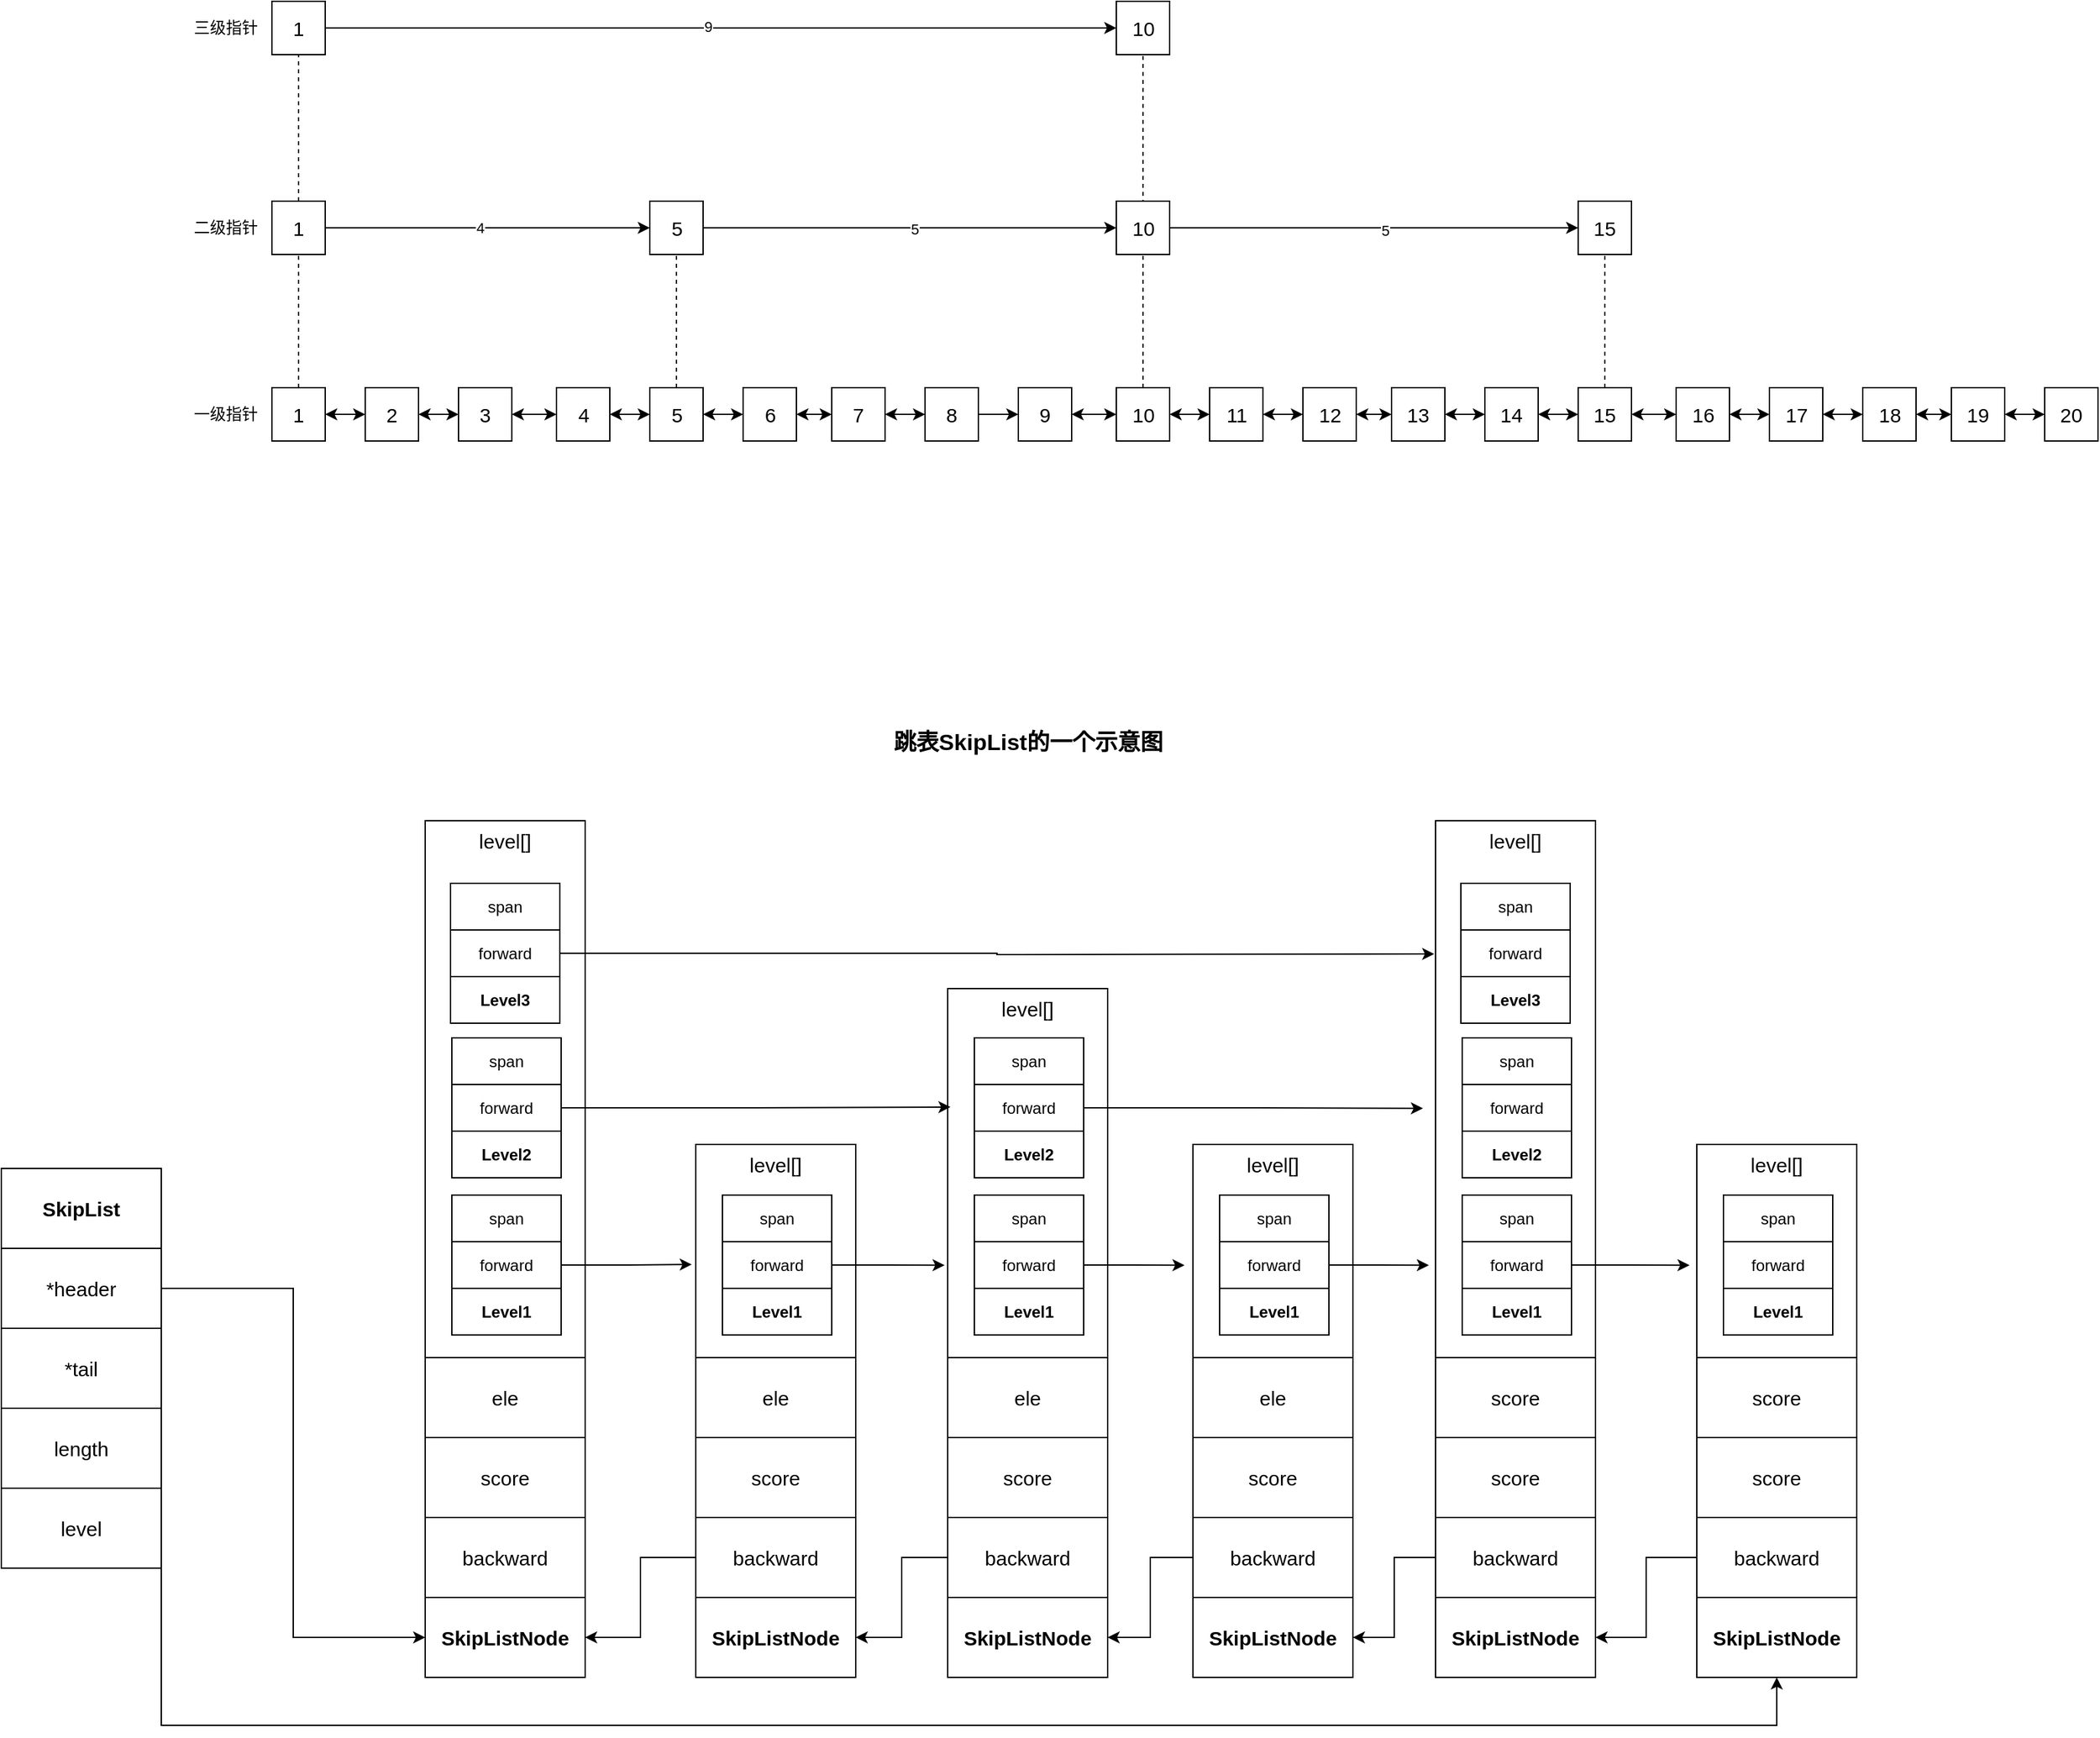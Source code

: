 <mxfile version="24.7.10">
  <diagram name="第 1 页" id="0qoJYBnCzfJsO3U_4i1J">
    <mxGraphModel dx="2778" dy="1525" grid="0" gridSize="10" guides="1" tooltips="1" connect="1" arrows="1" fold="1" page="0" pageScale="1" pageWidth="827" pageHeight="1169" math="0" shadow="0">
      <root>
        <mxCell id="0" />
        <mxCell id="1" parent="0" />
        <mxCell id="F0Dnd6pqvIeHIEO3UCSV-21" style="edgeStyle=orthogonalEdgeStyle;rounded=0;orthogonalLoop=1;jettySize=auto;html=1;exitX=1;exitY=0.5;exitDx=0;exitDy=0;entryX=0;entryY=0.5;entryDx=0;entryDy=0;startArrow=classic;startFill=1;" parent="1" source="F0Dnd6pqvIeHIEO3UCSV-1" target="F0Dnd6pqvIeHIEO3UCSV-2" edge="1">
          <mxGeometry relative="1" as="geometry" />
        </mxCell>
        <mxCell id="F0Dnd6pqvIeHIEO3UCSV-42" style="edgeStyle=orthogonalEdgeStyle;rounded=0;orthogonalLoop=1;jettySize=auto;html=1;exitX=0.5;exitY=0;exitDx=0;exitDy=0;entryX=0.5;entryY=1;entryDx=0;entryDy=0;endArrow=none;endFill=0;dashed=1;" parent="1" source="F0Dnd6pqvIeHIEO3UCSV-44" target="F0Dnd6pqvIeHIEO3UCSV-40" edge="1">
          <mxGeometry relative="1" as="geometry" />
        </mxCell>
        <mxCell id="F0Dnd6pqvIeHIEO3UCSV-1" value="1" style="rounded=0;whiteSpace=wrap;html=1;fontSize=15;" parent="1" vertex="1">
          <mxGeometry x="120" y="430" width="40" height="40" as="geometry" />
        </mxCell>
        <mxCell id="F0Dnd6pqvIeHIEO3UCSV-22" style="edgeStyle=orthogonalEdgeStyle;rounded=0;orthogonalLoop=1;jettySize=auto;html=1;exitX=1;exitY=0.5;exitDx=0;exitDy=0;entryX=0;entryY=0.5;entryDx=0;entryDy=0;startArrow=classic;startFill=1;" parent="1" source="F0Dnd6pqvIeHIEO3UCSV-2" target="F0Dnd6pqvIeHIEO3UCSV-3" edge="1">
          <mxGeometry relative="1" as="geometry" />
        </mxCell>
        <mxCell id="F0Dnd6pqvIeHIEO3UCSV-2" value="2" style="rounded=0;whiteSpace=wrap;html=1;fontSize=15;" parent="1" vertex="1">
          <mxGeometry x="190" y="430" width="40" height="40" as="geometry" />
        </mxCell>
        <mxCell id="F0Dnd6pqvIeHIEO3UCSV-23" style="edgeStyle=orthogonalEdgeStyle;rounded=0;orthogonalLoop=1;jettySize=auto;html=1;exitX=1;exitY=0.5;exitDx=0;exitDy=0;entryX=0;entryY=0.5;entryDx=0;entryDy=0;startArrow=classic;startFill=1;" parent="1" source="F0Dnd6pqvIeHIEO3UCSV-3" target="F0Dnd6pqvIeHIEO3UCSV-4" edge="1">
          <mxGeometry relative="1" as="geometry" />
        </mxCell>
        <mxCell id="F0Dnd6pqvIeHIEO3UCSV-3" value="3" style="rounded=0;whiteSpace=wrap;html=1;fontSize=15;" parent="1" vertex="1">
          <mxGeometry x="260" y="430" width="40" height="40" as="geometry" />
        </mxCell>
        <mxCell id="F0Dnd6pqvIeHIEO3UCSV-24" style="edgeStyle=orthogonalEdgeStyle;rounded=0;orthogonalLoop=1;jettySize=auto;html=1;exitX=1;exitY=0.5;exitDx=0;exitDy=0;entryX=0;entryY=0.5;entryDx=0;entryDy=0;startArrow=classic;startFill=1;" parent="1" source="F0Dnd6pqvIeHIEO3UCSV-4" target="F0Dnd6pqvIeHIEO3UCSV-5" edge="1">
          <mxGeometry relative="1" as="geometry" />
        </mxCell>
        <mxCell id="F0Dnd6pqvIeHIEO3UCSV-4" value="4" style="rounded=0;whiteSpace=wrap;html=1;fontSize=15;" parent="1" vertex="1">
          <mxGeometry x="333.5" y="430" width="40" height="40" as="geometry" />
        </mxCell>
        <mxCell id="F0Dnd6pqvIeHIEO3UCSV-25" style="edgeStyle=orthogonalEdgeStyle;rounded=0;orthogonalLoop=1;jettySize=auto;html=1;exitX=1;exitY=0.5;exitDx=0;exitDy=0;entryX=0;entryY=0.5;entryDx=0;entryDy=0;startArrow=classic;startFill=1;" parent="1" source="F0Dnd6pqvIeHIEO3UCSV-5" target="F0Dnd6pqvIeHIEO3UCSV-6" edge="1">
          <mxGeometry relative="1" as="geometry" />
        </mxCell>
        <mxCell id="F0Dnd6pqvIeHIEO3UCSV-59" style="edgeStyle=orthogonalEdgeStyle;rounded=0;orthogonalLoop=1;jettySize=auto;html=1;exitX=0.5;exitY=0;exitDx=0;exitDy=0;entryX=0.5;entryY=1;entryDx=0;entryDy=0;dashed=1;endArrow=none;endFill=0;" parent="1" source="F0Dnd6pqvIeHIEO3UCSV-5" target="F0Dnd6pqvIeHIEO3UCSV-48" edge="1">
          <mxGeometry relative="1" as="geometry" />
        </mxCell>
        <mxCell id="F0Dnd6pqvIeHIEO3UCSV-5" value="5" style="rounded=0;whiteSpace=wrap;html=1;fontSize=15;" parent="1" vertex="1">
          <mxGeometry x="403.5" y="430" width="40" height="40" as="geometry" />
        </mxCell>
        <mxCell id="F0Dnd6pqvIeHIEO3UCSV-26" style="edgeStyle=orthogonalEdgeStyle;rounded=0;orthogonalLoop=1;jettySize=auto;html=1;exitX=1;exitY=0.5;exitDx=0;exitDy=0;entryX=0;entryY=0.5;entryDx=0;entryDy=0;startArrow=classic;startFill=1;" parent="1" source="F0Dnd6pqvIeHIEO3UCSV-6" target="F0Dnd6pqvIeHIEO3UCSV-7" edge="1">
          <mxGeometry relative="1" as="geometry" />
        </mxCell>
        <mxCell id="F0Dnd6pqvIeHIEO3UCSV-6" value="6" style="rounded=0;whiteSpace=wrap;html=1;fontSize=15;" parent="1" vertex="1">
          <mxGeometry x="473.5" y="430" width="40" height="40" as="geometry" />
        </mxCell>
        <mxCell id="F0Dnd6pqvIeHIEO3UCSV-27" style="edgeStyle=orthogonalEdgeStyle;rounded=0;orthogonalLoop=1;jettySize=auto;html=1;exitX=1;exitY=0.5;exitDx=0;exitDy=0;entryX=0;entryY=0.5;entryDx=0;entryDy=0;startArrow=classic;startFill=1;" parent="1" source="F0Dnd6pqvIeHIEO3UCSV-7" target="F0Dnd6pqvIeHIEO3UCSV-8" edge="1">
          <mxGeometry relative="1" as="geometry" />
        </mxCell>
        <mxCell id="F0Dnd6pqvIeHIEO3UCSV-7" value="7" style="rounded=0;whiteSpace=wrap;html=1;fontSize=15;" parent="1" vertex="1">
          <mxGeometry x="540" y="430" width="40" height="40" as="geometry" />
        </mxCell>
        <mxCell id="F0Dnd6pqvIeHIEO3UCSV-28" style="edgeStyle=orthogonalEdgeStyle;rounded=0;orthogonalLoop=1;jettySize=auto;html=1;exitX=1;exitY=0.5;exitDx=0;exitDy=0;entryX=0;entryY=0.5;entryDx=0;entryDy=0;" parent="1" source="F0Dnd6pqvIeHIEO3UCSV-8" target="F0Dnd6pqvIeHIEO3UCSV-9" edge="1">
          <mxGeometry relative="1" as="geometry" />
        </mxCell>
        <mxCell id="F0Dnd6pqvIeHIEO3UCSV-8" value="8" style="rounded=0;whiteSpace=wrap;html=1;fontSize=15;" parent="1" vertex="1">
          <mxGeometry x="610" y="430" width="40" height="40" as="geometry" />
        </mxCell>
        <mxCell id="F0Dnd6pqvIeHIEO3UCSV-29" style="edgeStyle=orthogonalEdgeStyle;rounded=0;orthogonalLoop=1;jettySize=auto;html=1;exitX=1;exitY=0.5;exitDx=0;exitDy=0;startArrow=classic;startFill=1;" parent="1" source="F0Dnd6pqvIeHIEO3UCSV-9" target="F0Dnd6pqvIeHIEO3UCSV-10" edge="1">
          <mxGeometry relative="1" as="geometry" />
        </mxCell>
        <mxCell id="F0Dnd6pqvIeHIEO3UCSV-9" value="9" style="rounded=0;whiteSpace=wrap;html=1;fontSize=15;" parent="1" vertex="1">
          <mxGeometry x="680" y="430" width="40" height="40" as="geometry" />
        </mxCell>
        <mxCell id="F0Dnd6pqvIeHIEO3UCSV-30" style="edgeStyle=orthogonalEdgeStyle;rounded=0;orthogonalLoop=1;jettySize=auto;html=1;exitX=1;exitY=0.5;exitDx=0;exitDy=0;entryX=0;entryY=0.5;entryDx=0;entryDy=0;startArrow=classic;startFill=1;" parent="1" source="F0Dnd6pqvIeHIEO3UCSV-10" target="F0Dnd6pqvIeHIEO3UCSV-11" edge="1">
          <mxGeometry relative="1" as="geometry" />
        </mxCell>
        <mxCell id="F0Dnd6pqvIeHIEO3UCSV-57" style="edgeStyle=orthogonalEdgeStyle;rounded=0;orthogonalLoop=1;jettySize=auto;html=1;exitX=0.5;exitY=0;exitDx=0;exitDy=0;entryX=0.5;entryY=1;entryDx=0;entryDy=0;dashed=1;endArrow=none;endFill=0;" parent="1" source="F0Dnd6pqvIeHIEO3UCSV-10" target="F0Dnd6pqvIeHIEO3UCSV-41" edge="1">
          <mxGeometry relative="1" as="geometry" />
        </mxCell>
        <mxCell id="F0Dnd6pqvIeHIEO3UCSV-10" value="10" style="rounded=0;whiteSpace=wrap;html=1;fontSize=15;" parent="1" vertex="1">
          <mxGeometry x="753.5" y="430" width="40" height="40" as="geometry" />
        </mxCell>
        <mxCell id="F0Dnd6pqvIeHIEO3UCSV-31" style="edgeStyle=orthogonalEdgeStyle;rounded=0;orthogonalLoop=1;jettySize=auto;html=1;exitX=1;exitY=0.5;exitDx=0;exitDy=0;entryX=0;entryY=0.5;entryDx=0;entryDy=0;startArrow=classic;startFill=1;" parent="1" source="F0Dnd6pqvIeHIEO3UCSV-11" target="F0Dnd6pqvIeHIEO3UCSV-12" edge="1">
          <mxGeometry relative="1" as="geometry" />
        </mxCell>
        <mxCell id="F0Dnd6pqvIeHIEO3UCSV-11" value="11" style="rounded=0;whiteSpace=wrap;html=1;fontSize=15;" parent="1" vertex="1">
          <mxGeometry x="823.5" y="430" width="40" height="40" as="geometry" />
        </mxCell>
        <mxCell id="F0Dnd6pqvIeHIEO3UCSV-32" style="edgeStyle=orthogonalEdgeStyle;rounded=0;orthogonalLoop=1;jettySize=auto;html=1;exitX=1;exitY=0.5;exitDx=0;exitDy=0;entryX=0;entryY=0.5;entryDx=0;entryDy=0;startArrow=classic;startFill=1;" parent="1" source="F0Dnd6pqvIeHIEO3UCSV-12" target="F0Dnd6pqvIeHIEO3UCSV-13" edge="1">
          <mxGeometry relative="1" as="geometry" />
        </mxCell>
        <mxCell id="F0Dnd6pqvIeHIEO3UCSV-12" value="12" style="rounded=0;whiteSpace=wrap;html=1;fontSize=15;" parent="1" vertex="1">
          <mxGeometry x="893.5" y="430" width="40" height="40" as="geometry" />
        </mxCell>
        <mxCell id="F0Dnd6pqvIeHIEO3UCSV-33" style="edgeStyle=orthogonalEdgeStyle;rounded=0;orthogonalLoop=1;jettySize=auto;html=1;exitX=1;exitY=0.5;exitDx=0;exitDy=0;startArrow=classic;startFill=1;" parent="1" source="F0Dnd6pqvIeHIEO3UCSV-13" target="F0Dnd6pqvIeHIEO3UCSV-14" edge="1">
          <mxGeometry relative="1" as="geometry" />
        </mxCell>
        <mxCell id="F0Dnd6pqvIeHIEO3UCSV-13" value="13" style="rounded=0;whiteSpace=wrap;html=1;fontSize=15;" parent="1" vertex="1">
          <mxGeometry x="960" y="430" width="40" height="40" as="geometry" />
        </mxCell>
        <mxCell id="F0Dnd6pqvIeHIEO3UCSV-34" style="edgeStyle=orthogonalEdgeStyle;rounded=0;orthogonalLoop=1;jettySize=auto;html=1;exitX=1;exitY=0.5;exitDx=0;exitDy=0;entryX=0;entryY=0.5;entryDx=0;entryDy=0;startArrow=classic;startFill=1;" parent="1" source="F0Dnd6pqvIeHIEO3UCSV-14" target="F0Dnd6pqvIeHIEO3UCSV-15" edge="1">
          <mxGeometry relative="1" as="geometry" />
        </mxCell>
        <mxCell id="F0Dnd6pqvIeHIEO3UCSV-14" value="14" style="rounded=0;whiteSpace=wrap;html=1;fontSize=15;" parent="1" vertex="1">
          <mxGeometry x="1030" y="430" width="40" height="40" as="geometry" />
        </mxCell>
        <mxCell id="F0Dnd6pqvIeHIEO3UCSV-35" style="edgeStyle=orthogonalEdgeStyle;rounded=0;orthogonalLoop=1;jettySize=auto;html=1;exitX=1;exitY=0.5;exitDx=0;exitDy=0;startArrow=classic;startFill=1;" parent="1" source="F0Dnd6pqvIeHIEO3UCSV-15" target="F0Dnd6pqvIeHIEO3UCSV-16" edge="1">
          <mxGeometry relative="1" as="geometry" />
        </mxCell>
        <mxCell id="F0Dnd6pqvIeHIEO3UCSV-58" style="edgeStyle=orthogonalEdgeStyle;rounded=0;orthogonalLoop=1;jettySize=auto;html=1;exitX=0.5;exitY=0;exitDx=0;exitDy=0;entryX=0.5;entryY=1;entryDx=0;entryDy=0;dashed=1;endArrow=none;endFill=0;" parent="1" source="F0Dnd6pqvIeHIEO3UCSV-15" target="F0Dnd6pqvIeHIEO3UCSV-54" edge="1">
          <mxGeometry relative="1" as="geometry" />
        </mxCell>
        <mxCell id="F0Dnd6pqvIeHIEO3UCSV-15" value="15" style="rounded=0;whiteSpace=wrap;html=1;fontSize=15;" parent="1" vertex="1">
          <mxGeometry x="1100" y="430" width="40" height="40" as="geometry" />
        </mxCell>
        <mxCell id="F0Dnd6pqvIeHIEO3UCSV-36" style="edgeStyle=orthogonalEdgeStyle;rounded=0;orthogonalLoop=1;jettySize=auto;html=1;exitX=1;exitY=0.5;exitDx=0;exitDy=0;entryX=0;entryY=0.5;entryDx=0;entryDy=0;startArrow=classic;startFill=1;" parent="1" source="F0Dnd6pqvIeHIEO3UCSV-16" target="F0Dnd6pqvIeHIEO3UCSV-17" edge="1">
          <mxGeometry relative="1" as="geometry" />
        </mxCell>
        <mxCell id="F0Dnd6pqvIeHIEO3UCSV-16" value="16" style="rounded=0;whiteSpace=wrap;html=1;fontSize=15;" parent="1" vertex="1">
          <mxGeometry x="1173.5" y="430" width="40" height="40" as="geometry" />
        </mxCell>
        <mxCell id="F0Dnd6pqvIeHIEO3UCSV-37" style="edgeStyle=orthogonalEdgeStyle;rounded=0;orthogonalLoop=1;jettySize=auto;html=1;exitX=1;exitY=0.5;exitDx=0;exitDy=0;entryX=0;entryY=0.5;entryDx=0;entryDy=0;startArrow=classic;startFill=1;" parent="1" source="F0Dnd6pqvIeHIEO3UCSV-17" target="F0Dnd6pqvIeHIEO3UCSV-18" edge="1">
          <mxGeometry relative="1" as="geometry" />
        </mxCell>
        <mxCell id="F0Dnd6pqvIeHIEO3UCSV-17" value="17" style="rounded=0;whiteSpace=wrap;html=1;fontSize=15;" parent="1" vertex="1">
          <mxGeometry x="1243.5" y="430" width="40" height="40" as="geometry" />
        </mxCell>
        <mxCell id="F0Dnd6pqvIeHIEO3UCSV-38" style="edgeStyle=orthogonalEdgeStyle;rounded=0;orthogonalLoop=1;jettySize=auto;html=1;exitX=1;exitY=0.5;exitDx=0;exitDy=0;entryX=0;entryY=0.5;entryDx=0;entryDy=0;startArrow=classic;startFill=1;" parent="1" source="F0Dnd6pqvIeHIEO3UCSV-18" target="F0Dnd6pqvIeHIEO3UCSV-19" edge="1">
          <mxGeometry relative="1" as="geometry" />
        </mxCell>
        <mxCell id="F0Dnd6pqvIeHIEO3UCSV-18" value="18" style="rounded=0;whiteSpace=wrap;html=1;fontSize=15;" parent="1" vertex="1">
          <mxGeometry x="1313.5" y="430" width="40" height="40" as="geometry" />
        </mxCell>
        <mxCell id="F0Dnd6pqvIeHIEO3UCSV-39" style="edgeStyle=orthogonalEdgeStyle;rounded=0;orthogonalLoop=1;jettySize=auto;html=1;exitX=1;exitY=0.5;exitDx=0;exitDy=0;entryX=0;entryY=0.5;entryDx=0;entryDy=0;startArrow=classic;startFill=1;" parent="1" source="F0Dnd6pqvIeHIEO3UCSV-19" target="F0Dnd6pqvIeHIEO3UCSV-20" edge="1">
          <mxGeometry relative="1" as="geometry" />
        </mxCell>
        <mxCell id="F0Dnd6pqvIeHIEO3UCSV-19" value="19" style="rounded=0;whiteSpace=wrap;html=1;fontSize=15;" parent="1" vertex="1">
          <mxGeometry x="1380" y="430" width="40" height="40" as="geometry" />
        </mxCell>
        <mxCell id="F0Dnd6pqvIeHIEO3UCSV-20" value="20" style="rounded=0;whiteSpace=wrap;html=1;fontSize=15;" parent="1" vertex="1">
          <mxGeometry x="1450" y="430" width="40" height="40" as="geometry" />
        </mxCell>
        <mxCell id="F0Dnd6pqvIeHIEO3UCSV-43" style="edgeStyle=orthogonalEdgeStyle;rounded=0;orthogonalLoop=1;jettySize=auto;html=1;exitX=1;exitY=0.5;exitDx=0;exitDy=0;entryX=0;entryY=0.5;entryDx=0;entryDy=0;" parent="1" source="F0Dnd6pqvIeHIEO3UCSV-40" target="F0Dnd6pqvIeHIEO3UCSV-41" edge="1">
          <mxGeometry relative="1" as="geometry" />
        </mxCell>
        <mxCell id="F0Dnd6pqvIeHIEO3UCSV-47" value="9" style="edgeLabel;html=1;align=center;verticalAlign=middle;resizable=0;points=[];" parent="F0Dnd6pqvIeHIEO3UCSV-43" vertex="1" connectable="0">
          <mxGeometry x="-0.035" y="1" relative="1" as="geometry">
            <mxPoint as="offset" />
          </mxGeometry>
        </mxCell>
        <mxCell id="F0Dnd6pqvIeHIEO3UCSV-40" value="1" style="rounded=0;whiteSpace=wrap;html=1;fontSize=15;" parent="1" vertex="1">
          <mxGeometry x="120" y="140" width="40" height="40" as="geometry" />
        </mxCell>
        <mxCell id="F0Dnd6pqvIeHIEO3UCSV-41" value="10" style="rounded=0;whiteSpace=wrap;html=1;fontSize=15;" parent="1" vertex="1">
          <mxGeometry x="753.5" y="140" width="40" height="40" as="geometry" />
        </mxCell>
        <mxCell id="F0Dnd6pqvIeHIEO3UCSV-45" value="" style="edgeStyle=orthogonalEdgeStyle;rounded=0;orthogonalLoop=1;jettySize=auto;html=1;exitX=0.5;exitY=0;exitDx=0;exitDy=0;entryX=0.5;entryY=1;entryDx=0;entryDy=0;endArrow=none;endFill=0;dashed=1;" parent="1" source="F0Dnd6pqvIeHIEO3UCSV-1" target="F0Dnd6pqvIeHIEO3UCSV-44" edge="1">
          <mxGeometry relative="1" as="geometry">
            <mxPoint x="140" y="430" as="sourcePoint" />
            <mxPoint x="140" y="180" as="targetPoint" />
          </mxGeometry>
        </mxCell>
        <mxCell id="F0Dnd6pqvIeHIEO3UCSV-49" style="edgeStyle=orthogonalEdgeStyle;rounded=0;orthogonalLoop=1;jettySize=auto;html=1;exitX=1;exitY=0.5;exitDx=0;exitDy=0;entryX=0;entryY=0.5;entryDx=0;entryDy=0;" parent="1" source="F0Dnd6pqvIeHIEO3UCSV-44" target="F0Dnd6pqvIeHIEO3UCSV-48" edge="1">
          <mxGeometry relative="1" as="geometry" />
        </mxCell>
        <mxCell id="F0Dnd6pqvIeHIEO3UCSV-50" value="4" style="edgeLabel;html=1;align=center;verticalAlign=middle;resizable=0;points=[];" parent="F0Dnd6pqvIeHIEO3UCSV-49" vertex="1" connectable="0">
          <mxGeometry x="-0.048" relative="1" as="geometry">
            <mxPoint as="offset" />
          </mxGeometry>
        </mxCell>
        <mxCell id="F0Dnd6pqvIeHIEO3UCSV-44" value="1" style="rounded=0;whiteSpace=wrap;html=1;fontSize=15;" parent="1" vertex="1">
          <mxGeometry x="120" y="290" width="40" height="40" as="geometry" />
        </mxCell>
        <mxCell id="F0Dnd6pqvIeHIEO3UCSV-55" style="edgeStyle=orthogonalEdgeStyle;rounded=0;orthogonalLoop=1;jettySize=auto;html=1;exitX=1;exitY=0.5;exitDx=0;exitDy=0;entryX=0;entryY=0.5;entryDx=0;entryDy=0;" parent="1" source="F0Dnd6pqvIeHIEO3UCSV-46" target="F0Dnd6pqvIeHIEO3UCSV-54" edge="1">
          <mxGeometry relative="1" as="geometry" />
        </mxCell>
        <mxCell id="F0Dnd6pqvIeHIEO3UCSV-56" value="5" style="edgeLabel;html=1;align=center;verticalAlign=middle;resizable=0;points=[];" parent="F0Dnd6pqvIeHIEO3UCSV-55" vertex="1" connectable="0">
          <mxGeometry x="0.053" y="-2" relative="1" as="geometry">
            <mxPoint as="offset" />
          </mxGeometry>
        </mxCell>
        <mxCell id="F0Dnd6pqvIeHIEO3UCSV-46" value="10" style="rounded=0;whiteSpace=wrap;html=1;fontSize=15;" parent="1" vertex="1">
          <mxGeometry x="753.5" y="290" width="40" height="40" as="geometry" />
        </mxCell>
        <mxCell id="F0Dnd6pqvIeHIEO3UCSV-51" style="edgeStyle=orthogonalEdgeStyle;rounded=0;orthogonalLoop=1;jettySize=auto;html=1;exitX=1;exitY=0.5;exitDx=0;exitDy=0;" parent="1" source="F0Dnd6pqvIeHIEO3UCSV-48" target="F0Dnd6pqvIeHIEO3UCSV-46" edge="1">
          <mxGeometry relative="1" as="geometry" />
        </mxCell>
        <mxCell id="F0Dnd6pqvIeHIEO3UCSV-52" value="5" style="edgeLabel;html=1;align=center;verticalAlign=middle;resizable=0;points=[];" parent="F0Dnd6pqvIeHIEO3UCSV-51" vertex="1" connectable="0">
          <mxGeometry x="0.02" y="-1" relative="1" as="geometry">
            <mxPoint as="offset" />
          </mxGeometry>
        </mxCell>
        <mxCell id="F0Dnd6pqvIeHIEO3UCSV-48" value="5" style="rounded=0;whiteSpace=wrap;html=1;fontSize=15;" parent="1" vertex="1">
          <mxGeometry x="403.5" y="290" width="40" height="40" as="geometry" />
        </mxCell>
        <mxCell id="F0Dnd6pqvIeHIEO3UCSV-54" value="15" style="rounded=0;whiteSpace=wrap;html=1;fontSize=15;" parent="1" vertex="1">
          <mxGeometry x="1100" y="290" width="40" height="40" as="geometry" />
        </mxCell>
        <mxCell id="F0Dnd6pqvIeHIEO3UCSV-60" value="一级指针" style="text;html=1;align=center;verticalAlign=middle;resizable=0;points=[];autosize=1;strokeColor=none;fillColor=none;" parent="1" vertex="1">
          <mxGeometry x="50" y="435" width="70" height="30" as="geometry" />
        </mxCell>
        <mxCell id="F0Dnd6pqvIeHIEO3UCSV-61" value="二级指针" style="text;html=1;align=center;verticalAlign=middle;resizable=0;points=[];autosize=1;strokeColor=none;fillColor=none;" parent="1" vertex="1">
          <mxGeometry x="50" y="295" width="70" height="30" as="geometry" />
        </mxCell>
        <mxCell id="F0Dnd6pqvIeHIEO3UCSV-62" value="三级指针" style="text;html=1;align=center;verticalAlign=middle;resizable=0;points=[];autosize=1;strokeColor=none;fillColor=none;" parent="1" vertex="1">
          <mxGeometry x="50" y="145" width="70" height="30" as="geometry" />
        </mxCell>
        <mxCell id="F0Dnd6pqvIeHIEO3UCSV-68" value="" style="group" parent="1" vertex="1" connectable="0">
          <mxGeometry x="-83" y="1016" width="120" height="300" as="geometry" />
        </mxCell>
        <mxCell id="F0Dnd6pqvIeHIEO3UCSV-63" value="&lt;b&gt;SkipList&lt;/b&gt;" style="rounded=0;whiteSpace=wrap;html=1;fontSize=15;" parent="F0Dnd6pqvIeHIEO3UCSV-68" vertex="1">
          <mxGeometry width="120" height="60" as="geometry" />
        </mxCell>
        <mxCell id="F0Dnd6pqvIeHIEO3UCSV-64" value="*header" style="rounded=0;whiteSpace=wrap;html=1;fontSize=15;" parent="F0Dnd6pqvIeHIEO3UCSV-68" vertex="1">
          <mxGeometry y="60" width="120" height="60" as="geometry" />
        </mxCell>
        <mxCell id="F0Dnd6pqvIeHIEO3UCSV-65" value="*tail" style="rounded=0;whiteSpace=wrap;html=1;fontSize=15;" parent="F0Dnd6pqvIeHIEO3UCSV-68" vertex="1">
          <mxGeometry y="120" width="120" height="60" as="geometry" />
        </mxCell>
        <mxCell id="F0Dnd6pqvIeHIEO3UCSV-66" value="length" style="rounded=0;whiteSpace=wrap;html=1;fontSize=15;" parent="F0Dnd6pqvIeHIEO3UCSV-68" vertex="1">
          <mxGeometry y="180" width="120" height="60" as="geometry" />
        </mxCell>
        <mxCell id="F0Dnd6pqvIeHIEO3UCSV-67" value="level" style="rounded=0;whiteSpace=wrap;html=1;fontSize=15;" parent="F0Dnd6pqvIeHIEO3UCSV-68" vertex="1">
          <mxGeometry y="240" width="120" height="60" as="geometry" />
        </mxCell>
        <mxCell id="F0Dnd6pqvIeHIEO3UCSV-69" value="&lt;b&gt;SkipListNode&lt;/b&gt;" style="rounded=0;whiteSpace=wrap;html=1;fontSize=15;" parent="1" vertex="1">
          <mxGeometry x="235" y="1338" width="120" height="60" as="geometry" />
        </mxCell>
        <mxCell id="F0Dnd6pqvIeHIEO3UCSV-70" value="backward" style="rounded=0;whiteSpace=wrap;html=1;fontSize=15;" parent="1" vertex="1">
          <mxGeometry x="235" y="1278" width="120" height="60" as="geometry" />
        </mxCell>
        <mxCell id="F0Dnd6pqvIeHIEO3UCSV-71" value="score" style="rounded=0;whiteSpace=wrap;html=1;fontSize=15;" parent="1" vertex="1">
          <mxGeometry x="235" y="1218" width="120" height="60" as="geometry" />
        </mxCell>
        <mxCell id="F0Dnd6pqvIeHIEO3UCSV-154" style="edgeStyle=orthogonalEdgeStyle;rounded=0;orthogonalLoop=1;jettySize=auto;html=1;exitX=0;exitY=0.5;exitDx=0;exitDy=0;entryX=1;entryY=0.5;entryDx=0;entryDy=0;" parent="1" source="F0Dnd6pqvIeHIEO3UCSV-87" target="F0Dnd6pqvIeHIEO3UCSV-134" edge="1">
          <mxGeometry relative="1" as="geometry" />
        </mxCell>
        <mxCell id="F0Dnd6pqvIeHIEO3UCSV-151" style="edgeStyle=orthogonalEdgeStyle;rounded=0;orthogonalLoop=1;jettySize=auto;html=1;exitX=0;exitY=0.5;exitDx=0;exitDy=0;" parent="1" source="F0Dnd6pqvIeHIEO3UCSV-103" target="F0Dnd6pqvIeHIEO3UCSV-69" edge="1">
          <mxGeometry relative="1" as="geometry" />
        </mxCell>
        <mxCell id="F0Dnd6pqvIeHIEO3UCSV-152" style="edgeStyle=orthogonalEdgeStyle;rounded=0;orthogonalLoop=1;jettySize=auto;html=1;exitX=0;exitY=0.5;exitDx=0;exitDy=0;entryX=1;entryY=0.5;entryDx=0;entryDy=0;" parent="1" source="F0Dnd6pqvIeHIEO3UCSV-119" target="F0Dnd6pqvIeHIEO3UCSV-102" edge="1">
          <mxGeometry relative="1" as="geometry" />
        </mxCell>
        <mxCell id="F0Dnd6pqvIeHIEO3UCSV-153" style="edgeStyle=orthogonalEdgeStyle;rounded=0;orthogonalLoop=1;jettySize=auto;html=1;exitX=0;exitY=0.5;exitDx=0;exitDy=0;entryX=1;entryY=0.5;entryDx=0;entryDy=0;" parent="1" source="F0Dnd6pqvIeHIEO3UCSV-135" target="F0Dnd6pqvIeHIEO3UCSV-118" edge="1">
          <mxGeometry relative="1" as="geometry" />
        </mxCell>
        <mxCell id="F0Dnd6pqvIeHIEO3UCSV-155" style="edgeStyle=orthogonalEdgeStyle;rounded=0;orthogonalLoop=1;jettySize=auto;html=1;exitX=0;exitY=0.5;exitDx=0;exitDy=0;entryX=1;entryY=0.5;entryDx=0;entryDy=0;" parent="1" source="F0Dnd6pqvIeHIEO3UCSV-143" target="F0Dnd6pqvIeHIEO3UCSV-86" edge="1">
          <mxGeometry relative="1" as="geometry" />
        </mxCell>
        <mxCell id="F0Dnd6pqvIeHIEO3UCSV-150" style="edgeStyle=orthogonalEdgeStyle;rounded=0;orthogonalLoop=1;jettySize=auto;html=1;exitX=1;exitY=0.5;exitDx=0;exitDy=0;entryX=0;entryY=0.5;entryDx=0;entryDy=0;" parent="1" source="F0Dnd6pqvIeHIEO3UCSV-64" target="F0Dnd6pqvIeHIEO3UCSV-69" edge="1">
          <mxGeometry relative="1" as="geometry" />
        </mxCell>
        <mxCell id="F0Dnd6pqvIeHIEO3UCSV-156" style="edgeStyle=orthogonalEdgeStyle;rounded=0;orthogonalLoop=1;jettySize=auto;html=1;exitX=1;exitY=0.5;exitDx=0;exitDy=0;entryX=0.5;entryY=1;entryDx=0;entryDy=0;" parent="1" source="F0Dnd6pqvIeHIEO3UCSV-65" target="F0Dnd6pqvIeHIEO3UCSV-142" edge="1">
          <mxGeometry relative="1" as="geometry">
            <Array as="points">
              <mxPoint x="37" y="1434" />
              <mxPoint x="1249" y="1434" />
            </Array>
          </mxGeometry>
        </mxCell>
        <mxCell id="F0Dnd6pqvIeHIEO3UCSV-158" value="" style="group" parent="1" vertex="1" connectable="0">
          <mxGeometry x="438" y="1058" width="872" height="340" as="geometry" />
        </mxCell>
        <mxCell id="F0Dnd6pqvIeHIEO3UCSV-102" value="&lt;b&gt;SkipListNode&lt;/b&gt;" style="rounded=0;whiteSpace=wrap;html=1;fontSize=15;" parent="F0Dnd6pqvIeHIEO3UCSV-158" vertex="1">
          <mxGeometry y="280" width="120" height="60" as="geometry" />
        </mxCell>
        <mxCell id="F0Dnd6pqvIeHIEO3UCSV-103" value="backward" style="rounded=0;whiteSpace=wrap;html=1;fontSize=15;" parent="F0Dnd6pqvIeHIEO3UCSV-158" vertex="1">
          <mxGeometry y="220" width="120" height="60" as="geometry" />
        </mxCell>
        <mxCell id="F0Dnd6pqvIeHIEO3UCSV-104" value="score" style="rounded=0;whiteSpace=wrap;html=1;fontSize=15;" parent="F0Dnd6pqvIeHIEO3UCSV-158" vertex="1">
          <mxGeometry y="160" width="120" height="60" as="geometry" />
        </mxCell>
        <mxCell id="F0Dnd6pqvIeHIEO3UCSV-159" value="" style="group" parent="1" vertex="1" connectable="0">
          <mxGeometry x="627" y="941" width="120" height="457" as="geometry" />
        </mxCell>
        <mxCell id="F0Dnd6pqvIeHIEO3UCSV-118" value="&lt;b&gt;SkipListNode&lt;/b&gt;" style="rounded=0;whiteSpace=wrap;html=1;fontSize=15;" parent="F0Dnd6pqvIeHIEO3UCSV-159" vertex="1">
          <mxGeometry y="397" width="120" height="60" as="geometry" />
        </mxCell>
        <mxCell id="F0Dnd6pqvIeHIEO3UCSV-119" value="backward" style="rounded=0;whiteSpace=wrap;html=1;fontSize=15;" parent="F0Dnd6pqvIeHIEO3UCSV-159" vertex="1">
          <mxGeometry y="337" width="120" height="60" as="geometry" />
        </mxCell>
        <mxCell id="F0Dnd6pqvIeHIEO3UCSV-120" value="score" style="rounded=0;whiteSpace=wrap;html=1;fontSize=15;" parent="F0Dnd6pqvIeHIEO3UCSV-159" vertex="1">
          <mxGeometry y="277" width="120" height="60" as="geometry" />
        </mxCell>
        <mxCell id="F0Dnd6pqvIeHIEO3UCSV-160" value="" style="group" parent="1" vertex="1" connectable="0">
          <mxGeometry x="811" y="1058" width="120" height="340" as="geometry" />
        </mxCell>
        <mxCell id="F0Dnd6pqvIeHIEO3UCSV-134" value="&lt;b&gt;SkipListNode&lt;/b&gt;" style="rounded=0;whiteSpace=wrap;html=1;fontSize=15;" parent="F0Dnd6pqvIeHIEO3UCSV-160" vertex="1">
          <mxGeometry y="280" width="120" height="60" as="geometry" />
        </mxCell>
        <mxCell id="F0Dnd6pqvIeHIEO3UCSV-135" value="backward" style="rounded=0;whiteSpace=wrap;html=1;fontSize=15;" parent="F0Dnd6pqvIeHIEO3UCSV-160" vertex="1">
          <mxGeometry y="220" width="120" height="60" as="geometry" />
        </mxCell>
        <mxCell id="F0Dnd6pqvIeHIEO3UCSV-136" value="score" style="rounded=0;whiteSpace=wrap;html=1;fontSize=15;" parent="F0Dnd6pqvIeHIEO3UCSV-160" vertex="1">
          <mxGeometry y="160" width="120" height="60" as="geometry" />
        </mxCell>
        <mxCell id="F0Dnd6pqvIeHIEO3UCSV-161" value="" style="group" parent="1" vertex="1" connectable="0">
          <mxGeometry x="993" y="815" width="316" height="583" as="geometry" />
        </mxCell>
        <mxCell id="F0Dnd6pqvIeHIEO3UCSV-86" value="&lt;b&gt;SkipListNode&lt;/b&gt;" style="rounded=0;whiteSpace=wrap;html=1;fontSize=15;" parent="F0Dnd6pqvIeHIEO3UCSV-161" vertex="1">
          <mxGeometry y="523" width="120" height="60" as="geometry" />
        </mxCell>
        <mxCell id="F0Dnd6pqvIeHIEO3UCSV-87" value="backward" style="rounded=0;whiteSpace=wrap;html=1;fontSize=15;" parent="F0Dnd6pqvIeHIEO3UCSV-161" vertex="1">
          <mxGeometry y="463" width="120" height="60" as="geometry" />
        </mxCell>
        <mxCell id="F0Dnd6pqvIeHIEO3UCSV-88" value="score" style="rounded=0;whiteSpace=wrap;html=1;fontSize=15;" parent="F0Dnd6pqvIeHIEO3UCSV-161" vertex="1">
          <mxGeometry y="403" width="120" height="60" as="geometry" />
        </mxCell>
        <mxCell id="F0Dnd6pqvIeHIEO3UCSV-162" value="" style="group" parent="1" vertex="1" connectable="0">
          <mxGeometry x="1189" y="1058" width="120" height="340" as="geometry" />
        </mxCell>
        <mxCell id="F0Dnd6pqvIeHIEO3UCSV-142" value="&lt;b&gt;SkipListNode&lt;/b&gt;" style="rounded=0;whiteSpace=wrap;html=1;fontSize=15;" parent="F0Dnd6pqvIeHIEO3UCSV-162" vertex="1">
          <mxGeometry y="280" width="120" height="60" as="geometry" />
        </mxCell>
        <mxCell id="F0Dnd6pqvIeHIEO3UCSV-143" value="backward" style="rounded=0;whiteSpace=wrap;html=1;fontSize=15;" parent="F0Dnd6pqvIeHIEO3UCSV-162" vertex="1">
          <mxGeometry y="220" width="120" height="60" as="geometry" />
        </mxCell>
        <mxCell id="F0Dnd6pqvIeHIEO3UCSV-144" value="score" style="rounded=0;whiteSpace=wrap;html=1;fontSize=15;" parent="F0Dnd6pqvIeHIEO3UCSV-162" vertex="1">
          <mxGeometry y="160" width="120" height="60" as="geometry" />
        </mxCell>
        <mxCell id="F0Dnd6pqvIeHIEO3UCSV-72" value="level[]&lt;div&gt;&lt;br&gt;&lt;/div&gt;" style="rounded=0;whiteSpace=wrap;html=1;fontSize=15;verticalAlign=top;" parent="1" vertex="1">
          <mxGeometry x="235" y="755" width="120" height="403" as="geometry" />
        </mxCell>
        <mxCell id="F0Dnd6pqvIeHIEO3UCSV-77" value="" style="group" parent="1" vertex="1" connectable="0">
          <mxGeometry x="254" y="802" width="82" height="105" as="geometry" />
        </mxCell>
        <mxCell id="F0Dnd6pqvIeHIEO3UCSV-74" value="span" style="rounded=0;whiteSpace=wrap;html=1;" parent="F0Dnd6pqvIeHIEO3UCSV-77" vertex="1">
          <mxGeometry width="82" height="35" as="geometry" />
        </mxCell>
        <mxCell id="F0Dnd6pqvIeHIEO3UCSV-165" style="edgeStyle=orthogonalEdgeStyle;rounded=0;orthogonalLoop=1;jettySize=auto;html=1;exitX=1;exitY=0.5;exitDx=0;exitDy=0;" parent="F0Dnd6pqvIeHIEO3UCSV-77" source="F0Dnd6pqvIeHIEO3UCSV-75" edge="1">
          <mxGeometry relative="1" as="geometry">
            <mxPoint x="738" y="53" as="targetPoint" />
          </mxGeometry>
        </mxCell>
        <mxCell id="F0Dnd6pqvIeHIEO3UCSV-75" value="forward" style="rounded=0;whiteSpace=wrap;html=1;" parent="F0Dnd6pqvIeHIEO3UCSV-77" vertex="1">
          <mxGeometry y="35" width="82" height="35" as="geometry" />
        </mxCell>
        <mxCell id="F0Dnd6pqvIeHIEO3UCSV-76" value="&lt;b&gt;Level3&lt;/b&gt;" style="rounded=0;whiteSpace=wrap;html=1;" parent="F0Dnd6pqvIeHIEO3UCSV-77" vertex="1">
          <mxGeometry y="70" width="82" height="35" as="geometry" />
        </mxCell>
        <mxCell id="F0Dnd6pqvIeHIEO3UCSV-78" value="" style="group" parent="1" vertex="1" connectable="0">
          <mxGeometry x="255" y="918" width="82" height="105" as="geometry" />
        </mxCell>
        <mxCell id="F0Dnd6pqvIeHIEO3UCSV-79" value="span" style="rounded=0;whiteSpace=wrap;html=1;" parent="F0Dnd6pqvIeHIEO3UCSV-78" vertex="1">
          <mxGeometry width="82" height="35" as="geometry" />
        </mxCell>
        <mxCell id="F0Dnd6pqvIeHIEO3UCSV-80" value="forward" style="rounded=0;whiteSpace=wrap;html=1;" parent="F0Dnd6pqvIeHIEO3UCSV-78" vertex="1">
          <mxGeometry y="35" width="82" height="35" as="geometry" />
        </mxCell>
        <mxCell id="F0Dnd6pqvIeHIEO3UCSV-81" value="&lt;b&gt;Level2&lt;/b&gt;" style="rounded=0;whiteSpace=wrap;html=1;" parent="F0Dnd6pqvIeHIEO3UCSV-78" vertex="1">
          <mxGeometry y="70" width="82" height="35" as="geometry" />
        </mxCell>
        <mxCell id="F0Dnd6pqvIeHIEO3UCSV-82" value="" style="group" parent="1" vertex="1" connectable="0">
          <mxGeometry x="255" y="1036" width="82" height="105" as="geometry" />
        </mxCell>
        <mxCell id="F0Dnd6pqvIeHIEO3UCSV-83" value="span" style="rounded=0;whiteSpace=wrap;html=1;" parent="F0Dnd6pqvIeHIEO3UCSV-82" vertex="1">
          <mxGeometry width="82" height="35" as="geometry" />
        </mxCell>
        <mxCell id="F0Dnd6pqvIeHIEO3UCSV-84" value="forward" style="rounded=0;whiteSpace=wrap;html=1;" parent="F0Dnd6pqvIeHIEO3UCSV-82" vertex="1">
          <mxGeometry y="35" width="82" height="35" as="geometry" />
        </mxCell>
        <mxCell id="F0Dnd6pqvIeHIEO3UCSV-85" value="&lt;b&gt;Level1&lt;/b&gt;" style="rounded=0;whiteSpace=wrap;html=1;" parent="F0Dnd6pqvIeHIEO3UCSV-82" vertex="1">
          <mxGeometry y="70" width="82" height="35" as="geometry" />
        </mxCell>
        <mxCell id="F0Dnd6pqvIeHIEO3UCSV-105" value="level[]&lt;div&gt;&lt;br&gt;&lt;/div&gt;" style="rounded=0;whiteSpace=wrap;html=1;fontSize=15;verticalAlign=top;" parent="1" vertex="1">
          <mxGeometry x="438" y="998" width="120" height="160" as="geometry" />
        </mxCell>
        <mxCell id="F0Dnd6pqvIeHIEO3UCSV-114" value="" style="group" parent="1" vertex="1" connectable="0">
          <mxGeometry x="458" y="1036" width="82" height="105" as="geometry" />
        </mxCell>
        <mxCell id="F0Dnd6pqvIeHIEO3UCSV-115" value="span" style="rounded=0;whiteSpace=wrap;html=1;" parent="F0Dnd6pqvIeHIEO3UCSV-114" vertex="1">
          <mxGeometry width="82" height="35" as="geometry" />
        </mxCell>
        <mxCell id="F0Dnd6pqvIeHIEO3UCSV-166" style="edgeStyle=orthogonalEdgeStyle;rounded=0;orthogonalLoop=1;jettySize=auto;html=1;exitX=1;exitY=0.5;exitDx=0;exitDy=0;" parent="F0Dnd6pqvIeHIEO3UCSV-114" source="F0Dnd6pqvIeHIEO3UCSV-116" edge="1">
          <mxGeometry relative="1" as="geometry">
            <mxPoint x="166.667" y="52.667" as="targetPoint" />
          </mxGeometry>
        </mxCell>
        <mxCell id="F0Dnd6pqvIeHIEO3UCSV-116" value="forward" style="rounded=0;whiteSpace=wrap;html=1;" parent="F0Dnd6pqvIeHIEO3UCSV-114" vertex="1">
          <mxGeometry y="35" width="82" height="35" as="geometry" />
        </mxCell>
        <mxCell id="F0Dnd6pqvIeHIEO3UCSV-117" value="&lt;b&gt;Level1&lt;/b&gt;" style="rounded=0;whiteSpace=wrap;html=1;" parent="F0Dnd6pqvIeHIEO3UCSV-114" vertex="1">
          <mxGeometry y="70" width="82" height="35" as="geometry" />
        </mxCell>
        <mxCell id="F0Dnd6pqvIeHIEO3UCSV-121" value="level[]&lt;div&gt;&lt;br&gt;&lt;/div&gt;" style="rounded=0;whiteSpace=wrap;html=1;fontSize=15;verticalAlign=top;" parent="1" vertex="1">
          <mxGeometry x="627" y="881" width="120" height="277" as="geometry" />
        </mxCell>
        <mxCell id="F0Dnd6pqvIeHIEO3UCSV-126" value="" style="group" parent="1" vertex="1" connectable="0">
          <mxGeometry x="647" y="918" width="82" height="105" as="geometry" />
        </mxCell>
        <mxCell id="F0Dnd6pqvIeHIEO3UCSV-127" value="span" style="rounded=0;whiteSpace=wrap;html=1;" parent="F0Dnd6pqvIeHIEO3UCSV-126" vertex="1">
          <mxGeometry width="82" height="35" as="geometry" />
        </mxCell>
        <mxCell id="F0Dnd6pqvIeHIEO3UCSV-168" style="edgeStyle=orthogonalEdgeStyle;rounded=0;orthogonalLoop=1;jettySize=auto;html=1;exitX=1;exitY=0.5;exitDx=0;exitDy=0;" parent="F0Dnd6pqvIeHIEO3UCSV-126" source="F0Dnd6pqvIeHIEO3UCSV-128" edge="1">
          <mxGeometry relative="1" as="geometry">
            <mxPoint x="336.556" y="52.889" as="targetPoint" />
          </mxGeometry>
        </mxCell>
        <mxCell id="F0Dnd6pqvIeHIEO3UCSV-128" value="forward" style="rounded=0;whiteSpace=wrap;html=1;" parent="F0Dnd6pqvIeHIEO3UCSV-126" vertex="1">
          <mxGeometry y="35" width="82" height="35" as="geometry" />
        </mxCell>
        <mxCell id="F0Dnd6pqvIeHIEO3UCSV-129" value="&lt;b&gt;Level2&lt;/b&gt;" style="rounded=0;whiteSpace=wrap;html=1;" parent="F0Dnd6pqvIeHIEO3UCSV-126" vertex="1">
          <mxGeometry y="70" width="82" height="35" as="geometry" />
        </mxCell>
        <mxCell id="F0Dnd6pqvIeHIEO3UCSV-130" value="" style="group" parent="1" vertex="1" connectable="0">
          <mxGeometry x="647" y="1036" width="82" height="105" as="geometry" />
        </mxCell>
        <mxCell id="F0Dnd6pqvIeHIEO3UCSV-131" value="span" style="rounded=0;whiteSpace=wrap;html=1;" parent="F0Dnd6pqvIeHIEO3UCSV-130" vertex="1">
          <mxGeometry width="82" height="35" as="geometry" />
        </mxCell>
        <mxCell id="F0Dnd6pqvIeHIEO3UCSV-167" style="edgeStyle=orthogonalEdgeStyle;rounded=0;orthogonalLoop=1;jettySize=auto;html=1;exitX=1;exitY=0.5;exitDx=0;exitDy=0;" parent="F0Dnd6pqvIeHIEO3UCSV-130" source="F0Dnd6pqvIeHIEO3UCSV-132" edge="1">
          <mxGeometry relative="1" as="geometry">
            <mxPoint x="157.667" y="52.667" as="targetPoint" />
          </mxGeometry>
        </mxCell>
        <mxCell id="F0Dnd6pqvIeHIEO3UCSV-132" value="forward" style="rounded=0;whiteSpace=wrap;html=1;" parent="F0Dnd6pqvIeHIEO3UCSV-130" vertex="1">
          <mxGeometry y="35" width="82" height="35" as="geometry" />
        </mxCell>
        <mxCell id="F0Dnd6pqvIeHIEO3UCSV-133" value="&lt;b&gt;Level1&lt;/b&gt;" style="rounded=0;whiteSpace=wrap;html=1;" parent="F0Dnd6pqvIeHIEO3UCSV-130" vertex="1">
          <mxGeometry y="70" width="82" height="35" as="geometry" />
        </mxCell>
        <mxCell id="F0Dnd6pqvIeHIEO3UCSV-137" value="level[]&lt;div&gt;&lt;br&gt;&lt;/div&gt;" style="rounded=0;whiteSpace=wrap;html=1;fontSize=15;verticalAlign=top;" parent="1" vertex="1">
          <mxGeometry x="811" y="998" width="120" height="160" as="geometry" />
        </mxCell>
        <mxCell id="F0Dnd6pqvIeHIEO3UCSV-138" value="" style="group" parent="1" vertex="1" connectable="0">
          <mxGeometry x="831" y="1036" width="82" height="105" as="geometry" />
        </mxCell>
        <mxCell id="F0Dnd6pqvIeHIEO3UCSV-139" value="span" style="rounded=0;whiteSpace=wrap;html=1;" parent="F0Dnd6pqvIeHIEO3UCSV-138" vertex="1">
          <mxGeometry width="82" height="35" as="geometry" />
        </mxCell>
        <mxCell id="F0Dnd6pqvIeHIEO3UCSV-169" style="edgeStyle=orthogonalEdgeStyle;rounded=0;orthogonalLoop=1;jettySize=auto;html=1;exitX=1;exitY=0.5;exitDx=0;exitDy=0;" parent="F0Dnd6pqvIeHIEO3UCSV-138" source="F0Dnd6pqvIeHIEO3UCSV-140" edge="1">
          <mxGeometry relative="1" as="geometry">
            <mxPoint x="157" y="52.667" as="targetPoint" />
          </mxGeometry>
        </mxCell>
        <mxCell id="F0Dnd6pqvIeHIEO3UCSV-140" value="forward" style="rounded=0;whiteSpace=wrap;html=1;" parent="F0Dnd6pqvIeHIEO3UCSV-138" vertex="1">
          <mxGeometry y="35" width="82" height="35" as="geometry" />
        </mxCell>
        <mxCell id="F0Dnd6pqvIeHIEO3UCSV-141" value="&lt;b&gt;Level1&lt;/b&gt;" style="rounded=0;whiteSpace=wrap;html=1;" parent="F0Dnd6pqvIeHIEO3UCSV-138" vertex="1">
          <mxGeometry y="70" width="82" height="35" as="geometry" />
        </mxCell>
        <mxCell id="F0Dnd6pqvIeHIEO3UCSV-89" value="level[]&lt;div&gt;&lt;br&gt;&lt;/div&gt;" style="rounded=0;whiteSpace=wrap;html=1;fontSize=15;verticalAlign=top;" parent="1" vertex="1">
          <mxGeometry x="993" y="755" width="120" height="403" as="geometry" />
        </mxCell>
        <mxCell id="F0Dnd6pqvIeHIEO3UCSV-90" value="" style="group" parent="1" vertex="1" connectable="0">
          <mxGeometry x="1012" y="802" width="82" height="105" as="geometry" />
        </mxCell>
        <mxCell id="F0Dnd6pqvIeHIEO3UCSV-91" value="span" style="rounded=0;whiteSpace=wrap;html=1;" parent="F0Dnd6pqvIeHIEO3UCSV-90" vertex="1">
          <mxGeometry width="82" height="35" as="geometry" />
        </mxCell>
        <mxCell id="F0Dnd6pqvIeHIEO3UCSV-92" value="forward" style="rounded=0;whiteSpace=wrap;html=1;" parent="F0Dnd6pqvIeHIEO3UCSV-90" vertex="1">
          <mxGeometry y="35" width="82" height="35" as="geometry" />
        </mxCell>
        <mxCell id="F0Dnd6pqvIeHIEO3UCSV-93" value="&lt;b&gt;Level3&lt;/b&gt;" style="rounded=0;whiteSpace=wrap;html=1;" parent="F0Dnd6pqvIeHIEO3UCSV-90" vertex="1">
          <mxGeometry y="70" width="82" height="35" as="geometry" />
        </mxCell>
        <mxCell id="F0Dnd6pqvIeHIEO3UCSV-94" value="" style="group" parent="1" vertex="1" connectable="0">
          <mxGeometry x="1013" y="918" width="82" height="105" as="geometry" />
        </mxCell>
        <mxCell id="F0Dnd6pqvIeHIEO3UCSV-95" value="span" style="rounded=0;whiteSpace=wrap;html=1;" parent="F0Dnd6pqvIeHIEO3UCSV-94" vertex="1">
          <mxGeometry width="82" height="35" as="geometry" />
        </mxCell>
        <mxCell id="F0Dnd6pqvIeHIEO3UCSV-96" value="forward" style="rounded=0;whiteSpace=wrap;html=1;" parent="F0Dnd6pqvIeHIEO3UCSV-94" vertex="1">
          <mxGeometry y="35" width="82" height="35" as="geometry" />
        </mxCell>
        <mxCell id="F0Dnd6pqvIeHIEO3UCSV-97" value="&lt;b&gt;Level2&lt;/b&gt;" style="rounded=0;whiteSpace=wrap;html=1;" parent="F0Dnd6pqvIeHIEO3UCSV-94" vertex="1">
          <mxGeometry y="70" width="82" height="35" as="geometry" />
        </mxCell>
        <mxCell id="F0Dnd6pqvIeHIEO3UCSV-98" value="" style="group" parent="1" vertex="1" connectable="0">
          <mxGeometry x="1013" y="1036" width="82" height="105" as="geometry" />
        </mxCell>
        <mxCell id="F0Dnd6pqvIeHIEO3UCSV-99" value="span" style="rounded=0;whiteSpace=wrap;html=1;" parent="F0Dnd6pqvIeHIEO3UCSV-98" vertex="1">
          <mxGeometry width="82" height="35" as="geometry" />
        </mxCell>
        <mxCell id="F0Dnd6pqvIeHIEO3UCSV-170" style="edgeStyle=orthogonalEdgeStyle;rounded=0;orthogonalLoop=1;jettySize=auto;html=1;exitX=1;exitY=0.5;exitDx=0;exitDy=0;" parent="F0Dnd6pqvIeHIEO3UCSV-98" source="F0Dnd6pqvIeHIEO3UCSV-100" edge="1">
          <mxGeometry relative="1" as="geometry">
            <mxPoint x="170.556" y="52.667" as="targetPoint" />
          </mxGeometry>
        </mxCell>
        <mxCell id="F0Dnd6pqvIeHIEO3UCSV-100" value="forward" style="rounded=0;whiteSpace=wrap;html=1;" parent="F0Dnd6pqvIeHIEO3UCSV-98" vertex="1">
          <mxGeometry y="35" width="82" height="35" as="geometry" />
        </mxCell>
        <mxCell id="F0Dnd6pqvIeHIEO3UCSV-101" value="&lt;b&gt;Level1&lt;/b&gt;" style="rounded=0;whiteSpace=wrap;html=1;" parent="F0Dnd6pqvIeHIEO3UCSV-98" vertex="1">
          <mxGeometry y="70" width="82" height="35" as="geometry" />
        </mxCell>
        <mxCell id="F0Dnd6pqvIeHIEO3UCSV-145" value="level[]&lt;div&gt;&lt;br&gt;&lt;/div&gt;" style="rounded=0;whiteSpace=wrap;html=1;fontSize=15;verticalAlign=top;" parent="1" vertex="1">
          <mxGeometry x="1189" y="998" width="120" height="160" as="geometry" />
        </mxCell>
        <mxCell id="F0Dnd6pqvIeHIEO3UCSV-146" value="" style="group" parent="1" vertex="1" connectable="0">
          <mxGeometry x="1209" y="1036" width="82" height="105" as="geometry" />
        </mxCell>
        <mxCell id="F0Dnd6pqvIeHIEO3UCSV-147" value="span" style="rounded=0;whiteSpace=wrap;html=1;" parent="F0Dnd6pqvIeHIEO3UCSV-146" vertex="1">
          <mxGeometry width="82" height="35" as="geometry" />
        </mxCell>
        <mxCell id="F0Dnd6pqvIeHIEO3UCSV-148" value="forward" style="rounded=0;whiteSpace=wrap;html=1;" parent="F0Dnd6pqvIeHIEO3UCSV-146" vertex="1">
          <mxGeometry y="35" width="82" height="35" as="geometry" />
        </mxCell>
        <mxCell id="F0Dnd6pqvIeHIEO3UCSV-149" value="&lt;b&gt;Level1&lt;/b&gt;" style="rounded=0;whiteSpace=wrap;html=1;" parent="F0Dnd6pqvIeHIEO3UCSV-146" vertex="1">
          <mxGeometry y="70" width="82" height="35" as="geometry" />
        </mxCell>
        <mxCell id="F0Dnd6pqvIeHIEO3UCSV-163" style="edgeStyle=orthogonalEdgeStyle;rounded=0;orthogonalLoop=1;jettySize=auto;html=1;exitX=1;exitY=0.5;exitDx=0;exitDy=0;entryX=-0.025;entryY=0.563;entryDx=0;entryDy=0;entryPerimeter=0;" parent="1" source="F0Dnd6pqvIeHIEO3UCSV-84" target="F0Dnd6pqvIeHIEO3UCSV-105" edge="1">
          <mxGeometry relative="1" as="geometry" />
        </mxCell>
        <mxCell id="F0Dnd6pqvIeHIEO3UCSV-164" style="edgeStyle=orthogonalEdgeStyle;rounded=0;orthogonalLoop=1;jettySize=auto;html=1;exitX=1;exitY=0.5;exitDx=0;exitDy=0;entryX=0.017;entryY=0.321;entryDx=0;entryDy=0;entryPerimeter=0;" parent="1" source="F0Dnd6pqvIeHIEO3UCSV-80" target="F0Dnd6pqvIeHIEO3UCSV-121" edge="1">
          <mxGeometry relative="1" as="geometry" />
        </mxCell>
        <mxCell id="F0Dnd6pqvIeHIEO3UCSV-171" value="&lt;b style=&quot;font-size: 17px;&quot;&gt;跳表SkipList的一个示意图&lt;/b&gt;" style="text;html=1;align=center;verticalAlign=middle;resizable=0;points=[];autosize=1;strokeColor=none;fillColor=none;fontSize=17;" parent="1" vertex="1">
          <mxGeometry x="577" y="681" width="220" height="32" as="geometry" />
        </mxCell>
        <mxCell id="IEqJ41MTr475yjnsXQDM-1" value="ele" style="rounded=0;whiteSpace=wrap;html=1;fontSize=15;" vertex="1" parent="1">
          <mxGeometry x="235" y="1158" width="120" height="60" as="geometry" />
        </mxCell>
        <mxCell id="IEqJ41MTr475yjnsXQDM-2" value="ele" style="rounded=0;whiteSpace=wrap;html=1;fontSize=15;" vertex="1" parent="1">
          <mxGeometry x="438" y="1158" width="120" height="60" as="geometry" />
        </mxCell>
        <mxCell id="IEqJ41MTr475yjnsXQDM-3" value="ele" style="rounded=0;whiteSpace=wrap;html=1;fontSize=15;" vertex="1" parent="1">
          <mxGeometry x="627" y="1158" width="120" height="60" as="geometry" />
        </mxCell>
        <mxCell id="IEqJ41MTr475yjnsXQDM-4" value="ele" style="rounded=0;whiteSpace=wrap;html=1;fontSize=15;" vertex="1" parent="1">
          <mxGeometry x="811" y="1158" width="120" height="60" as="geometry" />
        </mxCell>
        <mxCell id="IEqJ41MTr475yjnsXQDM-5" value="score" style="rounded=0;whiteSpace=wrap;html=1;fontSize=15;" vertex="1" parent="1">
          <mxGeometry x="993" y="1158" width="120" height="60" as="geometry" />
        </mxCell>
        <mxCell id="IEqJ41MTr475yjnsXQDM-6" value="score" style="rounded=0;whiteSpace=wrap;html=1;fontSize=15;" vertex="1" parent="1">
          <mxGeometry x="1189" y="1158" width="120" height="60" as="geometry" />
        </mxCell>
      </root>
    </mxGraphModel>
  </diagram>
</mxfile>

